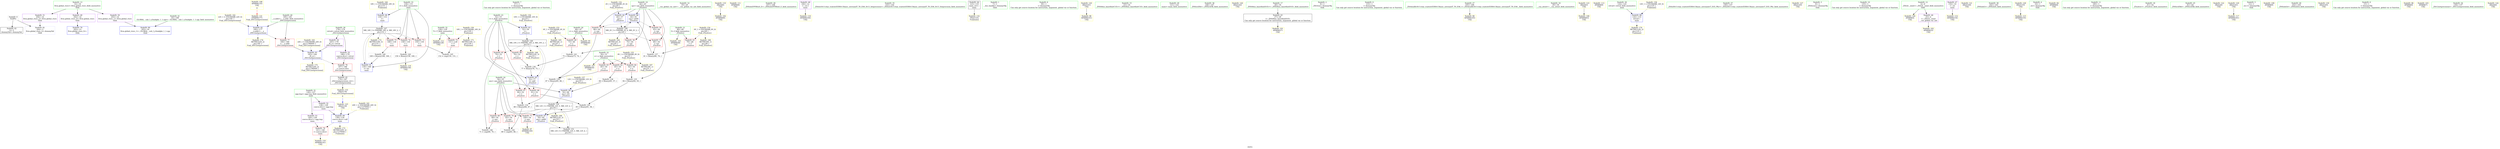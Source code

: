 digraph "SVFG" {
	label="SVFG";

	Node0x5637d9a44ce0 [shape=record,color=grey,label="{NodeID: 0\nNullPtr}"];
	Node0x5637d9a44ce0 -> Node0x5637d9a59310[style=solid];
	Node0x5637d9a44ce0 -> Node0x5637d9a5c430[style=solid];
	Node0x5637d9a69630 [shape=record,color=yellow,style=double,label="{NodeID: 173\nRETMU(20V_2)\npts\{1270000 \}\nFun[main]}"];
	Node0x5637d9a5cbb0 [shape=record,color=blue,label="{NodeID: 90\n130\<--133\ni\<--\nmain\n}"];
	Node0x5637d9a5cbb0 -> Node0x5637d9a655c0[style=dashed];
	Node0x5637d9a572c0 [shape=record,color=green,label="{NodeID: 7\n57\<--1\n\<--dummyObj\nCan only get source location for instruction, argument, global var or function.}"];
	Node0x5637d9a59960 [shape=record,color=yellow,style=double,label="{NodeID: 97\nAPARM(100)\nCS[]}"];
	Node0x5637d9a57950 [shape=record,color=green,label="{NodeID: 14\n19\<--20\n__cxx_global_var_init\<--__cxx_global_var_init_field_insensitive\n}"];
	Node0x5637d9a59f10 [shape=record,color=yellow,style=double,label="{NodeID: 104\nAPARM(60)\nCS[]}"];
	Node0x5637d9a57ff0 [shape=record,color=green,label="{NodeID: 21\n48\<--49\nf\<--f_field_insensitive\n_Z5solvev\n}"];
	Node0x5637d9a57ff0 -> Node0x5637d9a5b390[style=solid];
	Node0x5637d9a57ff0 -> Node0x5637d9a5e060[style=solid];
	Node0x5637d9a5e4c0 [shape=record,color=yellow,style=double,label="{NodeID: 111\nAPARM(8)\nCS[]}"];
	Node0x5637d9a58630 [shape=record,color=green,label="{NodeID: 28\n107\<--108\n_ZNSolsEPFRSoS_E\<--_ZNSolsEPFRSoS_E_field_insensitive\n}"];
	Node0x5637d9a5ea70 [shape=record,color=yellow,style=double,label="{NodeID: 118\nAPARM(164)\nCS[]}"];
	Node0x5637d9a58c70 [shape=record,color=green,label="{NodeID: 35\n143\<--144\n_ZStlsIcSt11char_traitsIcEERSt13basic_ostreamIT_T0_ES6_St13_Setprecision\<--_ZStlsIcSt11char_traitsIcEERSt13basic_ostreamIT_T0_ES6_St13_Setprecision_field_insensitive\n}"];
	Node0x5637d9a5eea0 [shape=record,color=yellow,style=double,label="{NodeID: 125\nARet(134)\nCS[]}"];
	Node0x5637d9a5eea0 -> Node0x5637d9a5cae0[style=solid];
	Node0x5637d9a59310 [shape=record,color=black,label="{NodeID: 42\n2\<--3\ndummyVal\<--dummyVal\n}"];
	Node0x5637d9a5f320 [shape=record,color=yellow,style=double,label="{NodeID: 132\nFRet(123)\nFun[main]}"];
	Node0x5637d9a5a940 [shape=record,color=purple,label="{NodeID: 49\n202\<--14\nllvm.global_ctors_0\<--llvm.global_ctors\nGlob }"];
	Node0x5637d9a5a940 -> Node0x5637d9a5c230[style=solid];
	Node0x5637d9a5a220 [shape=record,color=grey,label="{NodeID: 139\n87 = Binary(85, 86, )\n}"];
	Node0x5637d9a5a220 -> Node0x5637d9a5f8e0[style=solid];
	Node0x5637d9a5af80 [shape=record,color=red,label="{NodeID: 56\n74\<--44\n\<--cps\n_Z5solvev\n}"];
	Node0x5637d9a5af80 -> Node0x5637d9a5a520[style=solid];
	Node0x5637d9a612f0 [shape=record,color=grey,label="{NodeID: 146\n71 = cmp(69, 70, )\n}"];
	Node0x5637d9a5b530 [shape=record,color=red,label="{NodeID: 63\n85\<--50\n\<--x\n_Z5solvev\n}"];
	Node0x5637d9a5b530 -> Node0x5637d9a5a220[style=solid];
	Node0x5637d9a679e0 [shape=record,color=yellow,style=double,label="{NodeID: 153\n4V_1 = ENCHI(MR_4V_0)\npts\{47 \}\nFun[_Z5solvev]}"];
	Node0x5637d9a679e0 -> Node0x5637d9a5b2c0[style=dashed];
	Node0x5637d9a679e0 -> Node0x5637d9a68f00[style=dashed];
	Node0x5637d9a5bae0 [shape=record,color=red,label="{NodeID: 70\n83\<--54\n\<--ans\n_Z5solvev\n}"];
	Node0x5637d9a5bae0 -> Node0x5637d9a60ff0[style=solid];
	Node0x5637d9a68030 [shape=record,color=yellow,style=double,label="{NodeID: 160\n18V_1 = ENCHI(MR_18V_0)\npts\{131 \}\nFun[main]}"];
	Node0x5637d9a68030 -> Node0x5637d9a5cbb0[style=dashed];
	Node0x5637d9a5c090 [shape=record,color=red,label="{NodeID: 77\n184\<--180\n\<--__n.addr\n_ZSt12setprecisioni\n}"];
	Node0x5637d9a5c090 -> Node0x5637d9a5ce20[style=solid];
	Node0x5637d9a690c0 [shape=record,color=yellow,style=double,label="{NodeID: 167\nRETMU(8V_1)\npts\{51 \}\nFun[_Z5solvev]}"];
	Node0x5637d9a5c6d0 [shape=record,color=blue,label="{NodeID: 84\n54\<--66\nans\<--div\n_Z5solvev\n}"];
	Node0x5637d9a5c6d0 -> Node0x5637d9a664c0[style=dashed];
	Node0x5637d9a56540 [shape=record,color=green,label="{NodeID: 1\n7\<--1\n__dso_handle\<--dummyObj\nGlob }"];
	Node0x5637d9a69710 [shape=record,color=yellow,style=double,label="{NodeID: 174\nRETMU(22V_2)\npts\{181 \}\nFun[_ZSt12setprecisioni]}"];
	Node0x5637d9a5cc80 [shape=record,color=blue,label="{NodeID: 91\n130\<--169\ni\<--inc\nmain\n}"];
	Node0x5637d9a5cc80 -> Node0x5637d9a655c0[style=dashed];
	Node0x5637d9a57350 [shape=record,color=green,label="{NodeID: 8\n59\<--1\n\<--dummyObj\nCan only get source location for instruction, argument, global var or function.}"];
	Node0x5637d9a59a30 [shape=record,color=yellow,style=double,label="{NodeID: 98\nAPARM(101)\nCS[]}"];
	Node0x5637d9a57a50 [shape=record,color=green,label="{NodeID: 15\n23\<--24\n_ZNSt8ios_base4InitC1Ev\<--_ZNSt8ios_base4InitC1Ev_field_insensitive\n}"];
	Node0x5637d9a5e060 [shape=record,color=yellow,style=double,label="{NodeID: 105\nAPARM(48)\nCS[]}"];
	Node0x5637d9a580c0 [shape=record,color=green,label="{NodeID: 22\n50\<--51\nx\<--x_field_insensitive\n_Z5solvev\n}"];
	Node0x5637d9a580c0 -> Node0x5637d9a5b460[style=solid];
	Node0x5637d9a580c0 -> Node0x5637d9a5b530[style=solid];
	Node0x5637d9a580c0 -> Node0x5637d9a5b600[style=solid];
	Node0x5637d9a580c0 -> Node0x5637d9a5e180[style=solid];
	Node0x5637d9a5e590 [shape=record,color=yellow,style=double,label="{NodeID: 112\nAPARM(128)\nCS[]}"];
	Node0x5637d9a58730 [shape=record,color=green,label="{NodeID: 29\n121\<--122\nmain\<--main_field_insensitive\n}"];
	Node0x5637d9a5eb40 [shape=record,color=yellow,style=double,label="{NodeID: 119\nARet(60)\nCS[]}"];
	Node0x5637d9a5eb40 -> Node0x5637d9a59f10[style=solid];
	Node0x5637d9a58d70 [shape=record,color=green,label="{NodeID: 36\n146\<--147\n_ZNSirsERi\<--_ZNSirsERi_field_insensitive\n}"];
	Node0x5637d9a5ef30 [shape=record,color=yellow,style=double,label="{NodeID: 126\nARet(142)\nCS[]}"];
	Node0x5637d9a59410 [shape=record,color=black,label="{NodeID: 43\n27\<--28\n\<--_ZNSt8ios_base4InitD1Ev\nCan only get source location for instruction, argument, global var or function.}"];
	Node0x5637d9a59410 -> Node0x5637d9a59ca0[style=solid];
	Node0x5637d9a5f7f0 [shape=record,color=yellow,style=double,label="{NodeID: 133\nFRet(176)\nFun[_ZSt12setprecisioni]|{<s0>8}}"];
	Node0x5637d9a5f7f0:s0 -> Node0x5637d9a5eea0[style=solid,color=blue];
	Node0x5637d9a5aa40 [shape=record,color=purple,label="{NodeID: 50\n203\<--14\nllvm.global_ctors_1\<--llvm.global_ctors\nGlob }"];
	Node0x5637d9a5aa40 -> Node0x5637d9a5c330[style=solid];
	Node0x5637d9a5a3a0 [shape=record,color=grey,label="{NodeID: 140\n169 = Binary(168, 160, )\n}"];
	Node0x5637d9a5a3a0 -> Node0x5637d9a5cc80[style=solid];
	Node0x5637d9a5b050 [shape=record,color=red,label="{NodeID: 57\n80\<--44\n\<--cps\n_Z5solvev\n}"];
	Node0x5637d9a5b050 -> Node0x5637d9a5fd60[style=solid];
	Node0x5637d9a655c0 [shape=record,color=black,label="{NodeID: 147\nMR_18V_3 = PHI(MR_18V_4, MR_18V_2, )\npts\{131 \}\n}"];
	Node0x5637d9a655c0 -> Node0x5637d9a5bd50[style=dashed];
	Node0x5637d9a655c0 -> Node0x5637d9a5be20[style=dashed];
	Node0x5637d9a655c0 -> Node0x5637d9a5bef0[style=dashed];
	Node0x5637d9a655c0 -> Node0x5637d9a5cc80[style=dashed];
	Node0x5637d9a655c0 -> Node0x5637d9a69550[style=dashed];
	Node0x5637d9a5b600 [shape=record,color=red,label="{NodeID: 64\n92\<--50\n\<--x\n_Z5solvev\n}"];
	Node0x5637d9a5b600 -> Node0x5637d9a5fa60[style=solid];
	Node0x5637d9a67ac0 [shape=record,color=yellow,style=double,label="{NodeID: 154\n6V_1 = ENCHI(MR_6V_0)\npts\{49 \}\nFun[_Z5solvev]}"];
	Node0x5637d9a67ac0 -> Node0x5637d9a5b390[style=dashed];
	Node0x5637d9a67ac0 -> Node0x5637d9a68fe0[style=dashed];
	Node0x5637d9a5bbb0 [shape=record,color=red,label="{NodeID: 71\n100\<--54\n\<--ans\n_Z5solvev\n}"];
	Node0x5637d9a5bbb0 -> Node0x5637d9a59960[style=solid];
	Node0x5637d9a68110 [shape=record,color=yellow,style=double,label="{NodeID: 161\n20V_1 = ENCHI(MR_20V_0)\npts\{1270000 \}\nFun[main]}"];
	Node0x5637d9a68110 -> Node0x5637d9a5cae0[style=dashed];
	Node0x5637d9a5c160 [shape=record,color=red,label="{NodeID: 78\n187\<--186\n\<--coerce.dive\n_ZSt12setprecisioni\n}"];
	Node0x5637d9a5c160 -> Node0x5637d9a595e0[style=solid];
	Node0x5637d9a691a0 [shape=record,color=yellow,style=double,label="{NodeID: 168\nRETMU(10V_3)\npts\{53 \}\nFun[_Z5solvev]}"];
	Node0x5637d9a5c7a0 [shape=record,color=blue,label="{NodeID: 85\n52\<--77\nt\<--add\n_Z5solvev\n}"];
	Node0x5637d9a5c7a0 -> Node0x5637d9a5b870[style=dashed];
	Node0x5637d9a5c7a0 -> Node0x5637d9a5b940[style=dashed];
	Node0x5637d9a5c7a0 -> Node0x5637d9a65fc0[style=dashed];
	Node0x5637d9a565d0 [shape=record,color=green,label="{NodeID: 2\n8\<--1\n_ZSt3cin\<--dummyObj\nGlob }"];
	Node0x5637d9a69820 [shape=record,color=yellow,style=double,label="{NodeID: 175\nRETMU(24V_2)\npts\{1790000 \}\nFun[_ZSt12setprecisioni]}"];
	Node0x5637d9a5cd50 [shape=record,color=blue,label="{NodeID: 92\n180\<--177\n__n.addr\<--__n\n_ZSt12setprecisioni\n}"];
	Node0x5637d9a5cd50 -> Node0x5637d9a5c090[style=dashed];
	Node0x5637d9a5cd50 -> Node0x5637d9a69710[style=dashed];
	Node0x5637d9a57450 [shape=record,color=green,label="{NodeID: 9\n133\<--1\n\<--dummyObj\nCan only get source location for instruction, argument, global var or function.}"];
	Node0x5637d9a59b00 [shape=record,color=yellow,style=double,label="{NodeID: 99\nAPARM(105)\nCS[]}"];
	Node0x5637d9a57b50 [shape=record,color=green,label="{NodeID: 16\n29\<--30\n__cxa_atexit\<--__cxa_atexit_field_insensitive\n}"];
	Node0x5637d9a5e0f0 [shape=record,color=yellow,style=double,label="{NodeID: 106\nAPARM(63)\nCS[]}"];
	Node0x5637d9a58190 [shape=record,color=green,label="{NodeID: 23\n52\<--53\nt\<--t_field_insensitive\n_Z5solvev\n}"];
	Node0x5637d9a58190 -> Node0x5637d9a5b6d0[style=solid];
	Node0x5637d9a58190 -> Node0x5637d9a5b7a0[style=solid];
	Node0x5637d9a58190 -> Node0x5637d9a5b870[style=solid];
	Node0x5637d9a58190 -> Node0x5637d9a5b940[style=solid];
	Node0x5637d9a58190 -> Node0x5637d9a5c600[style=solid];
	Node0x5637d9a58190 -> Node0x5637d9a5c7a0[style=solid];
	Node0x5637d9a5e660 [shape=record,color=yellow,style=double,label="{NodeID: 113\nAPARM(9)\nCS[]}"];
	Node0x5637d9a58830 [shape=record,color=green,label="{NodeID: 30\n124\<--125\nretval\<--retval_field_insensitive\nmain\n}"];
	Node0x5637d9a58830 -> Node0x5637d9a5ca10[style=solid];
	Node0x5637d9a5ebd0 [shape=record,color=yellow,style=double,label="{NodeID: 120\nARet(101)\nCS[]}"];
	Node0x5637d9a5ebd0 -> Node0x5637d9a59a30[style=solid];
	Node0x5637d9a58e70 [shape=record,color=green,label="{NodeID: 37\n156\<--157\n_ZStlsISt11char_traitsIcEERSt13basic_ostreamIcT_ES5_PKc\<--_ZStlsISt11char_traitsIcEERSt13basic_ostreamIcT_ES5_PKc_field_insensitive\n}"];
	Node0x5637d9a5efc0 [shape=record,color=yellow,style=double,label="{NodeID: 127\nARet(145)\nCS[]}"];
	Node0x5637d9a59510 [shape=record,color=black,label="{NodeID: 44\n123\<--133\nmain_ret\<--\nmain\n}"];
	Node0x5637d9a59510 -> Node0x5637d9a5f320[style=solid];
	Node0x5637d9a5f8e0 [shape=record,color=grey,label="{NodeID: 134\n88 = Binary(84, 87, )\n}"];
	Node0x5637d9a5f8e0 -> Node0x5637d9a60ff0[style=solid];
	Node0x5637d9a5ab40 [shape=record,color=purple,label="{NodeID: 51\n204\<--14\nllvm.global_ctors_2\<--llvm.global_ctors\nGlob }"];
	Node0x5637d9a5ab40 -> Node0x5637d9a5c430[style=solid];
	Node0x5637d9a5a520 [shape=record,color=grey,label="{NodeID: 141\n75 = Binary(73, 74, )\n}"];
	Node0x5637d9a5a520 -> Node0x5637d9a5fbe0[style=solid];
	Node0x5637d9a5b120 [shape=record,color=red,label="{NodeID: 58\n86\<--44\n\<--cps\n_Z5solvev\n}"];
	Node0x5637d9a5b120 -> Node0x5637d9a5a220[style=solid];
	Node0x5637d9a65ac0 [shape=record,color=black,label="{NodeID: 148\nMR_2V_3 = PHI(MR_2V_4, MR_2V_2, )\npts\{45 \}\n}"];
	Node0x5637d9a65ac0 -> Node0x5637d9a5af80[style=dashed];
	Node0x5637d9a65ac0 -> Node0x5637d9a5b050[style=dashed];
	Node0x5637d9a65ac0 -> Node0x5637d9a5c870[style=dashed];
	Node0x5637d9a65ac0 -> Node0x5637d9a683e0[style=dashed];
	Node0x5637d9a5b6d0 [shape=record,color=red,label="{NodeID: 65\n70\<--52\n\<--t\n_Z5solvev\n}"];
	Node0x5637d9a5b6d0 -> Node0x5637d9a612f0[style=solid];
	Node0x5637d9a67ba0 [shape=record,color=yellow,style=double,label="{NodeID: 155\n8V_1 = ENCHI(MR_8V_0)\npts\{51 \}\nFun[_Z5solvev]}"];
	Node0x5637d9a67ba0 -> Node0x5637d9a5b460[style=dashed];
	Node0x5637d9a67ba0 -> Node0x5637d9a5b530[style=dashed];
	Node0x5637d9a67ba0 -> Node0x5637d9a5b600[style=dashed];
	Node0x5637d9a67ba0 -> Node0x5637d9a690c0[style=dashed];
	Node0x5637d9a5bc80 [shape=record,color=red,label="{NodeID: 72\n151\<--128\n\<--T\nmain\n}"];
	Node0x5637d9a5bc80 -> Node0x5637d9a61170[style=solid];
	Node0x5637d9a681f0 [shape=record,color=yellow,style=double,label="{NodeID: 162\n22V_1 = ENCHI(MR_22V_0)\npts\{181 \}\nFun[_ZSt12setprecisioni]}"];
	Node0x5637d9a681f0 -> Node0x5637d9a5cd50[style=dashed];
	Node0x5637d9a5c230 [shape=record,color=blue,label="{NodeID: 79\n202\<--15\nllvm.global_ctors_0\<--\nGlob }"];
	Node0x5637d9a69280 [shape=record,color=yellow,style=double,label="{NodeID: 169\nRETMU(12V_3)\npts\{55 \}\nFun[_Z5solvev]}"];
	Node0x5637d9a5c870 [shape=record,color=blue,label="{NodeID: 86\n44\<--81\ncps\<--add4\n_Z5solvev\n}"];
	Node0x5637d9a5c870 -> Node0x5637d9a5b120[style=dashed];
	Node0x5637d9a5c870 -> Node0x5637d9a5b1f0[style=dashed];
	Node0x5637d9a5c870 -> Node0x5637d9a65ac0[style=dashed];
	Node0x5637d9a568d0 [shape=record,color=green,label="{NodeID: 3\n9\<--1\n_ZSt4cout\<--dummyObj\nGlob }"];
	Node0x5637d9a5ce20 [shape=record,color=blue,label="{NodeID: 93\n183\<--184\n_M_n\<--\n_ZSt12setprecisioni\n}"];
	Node0x5637d9a5ce20 -> Node0x5637d9a5c160[style=dashed];
	Node0x5637d9a5ce20 -> Node0x5637d9a69820[style=dashed];
	Node0x5637d9a57550 [shape=record,color=green,label="{NodeID: 10\n135\<--1\n\<--dummyObj\nCan only get source location for instruction, argument, global var or function.}"];
	Node0x5637d9a59bd0 [shape=record,color=yellow,style=double,label="{NodeID: 100\nAPARM(4)\nCS[]}"];
	Node0x5637d9a57c50 [shape=record,color=green,label="{NodeID: 17\n28\<--34\n_ZNSt8ios_base4InitD1Ev\<--_ZNSt8ios_base4InitD1Ev_field_insensitive\n}"];
	Node0x5637d9a57c50 -> Node0x5637d9a59410[style=solid];
	Node0x5637d9a5e180 [shape=record,color=yellow,style=double,label="{NodeID: 107\nAPARM(50)\nCS[]}"];
	Node0x5637d9a58260 [shape=record,color=green,label="{NodeID: 24\n54\<--55\nans\<--ans_field_insensitive\n_Z5solvev\n}"];
	Node0x5637d9a58260 -> Node0x5637d9a5ba10[style=solid];
	Node0x5637d9a58260 -> Node0x5637d9a5bae0[style=solid];
	Node0x5637d9a58260 -> Node0x5637d9a5bbb0[style=solid];
	Node0x5637d9a58260 -> Node0x5637d9a5c6d0[style=solid];
	Node0x5637d9a58260 -> Node0x5637d9a5c940[style=solid];
	Node0x5637d9a5e730 [shape=record,color=yellow,style=double,label="{NodeID: 114\nAPARM(154)\nCS[]}"];
	Node0x5637d9a58900 [shape=record,color=green,label="{NodeID: 31\n126\<--127\nagg.tmp\<--agg.tmp_field_insensitive\nmain\n}"];
	Node0x5637d9a58900 -> Node0x5637d9a5ac40[style=solid];
	Node0x5637d9a58900 -> Node0x5637d9a5ad10[style=solid];
	Node0x5637d9a5ec60 [shape=record,color=yellow,style=double,label="{NodeID: 121\nARet(104)\nCS[]}"];
	Node0x5637d9a58f70 [shape=record,color=green,label="{NodeID: 38\n162\<--163\n_ZNSolsEi\<--_ZNSolsEi_field_insensitive\n}"];
	Node0x5637d9a5f050 [shape=record,color=yellow,style=double,label="{NodeID: 128\nARet(155)\nCS[]}"];
	Node0x5637d9a5f050 -> Node0x5637d9a5e800[style=solid];
	Node0x5637d9a595e0 [shape=record,color=black,label="{NodeID: 45\n176\<--187\n_ZSt12setprecisioni_ret\<--\n_ZSt12setprecisioni\n}"];
	Node0x5637d9a595e0 -> Node0x5637d9a5f7f0[style=solid];
	Node0x5637d9a5fa60 [shape=record,color=grey,label="{NodeID: 135\n94 = Binary(92, 93, )\n}"];
	Node0x5637d9a5fa60 -> Node0x5637d9a60eb0[style=solid];
	Node0x5637d9a5ac40 [shape=record,color=purple,label="{NodeID: 52\n138\<--126\ncoerce.dive\<--agg.tmp\nmain\n}"];
	Node0x5637d9a5ac40 -> Node0x5637d9a5cae0[style=solid];
	Node0x5637d9a5a6a0 [shape=record,color=grey,label="{NodeID: 142\n159 = Binary(158, 160, )\n}"];
	Node0x5637d9a5a6a0 -> Node0x5637d9a5e8d0[style=solid];
	Node0x5637d9a5b1f0 [shape=record,color=red,label="{NodeID: 59\n93\<--44\n\<--cps\n_Z5solvev\n}"];
	Node0x5637d9a5b1f0 -> Node0x5637d9a5fa60[style=solid];
	Node0x5637d9a65fc0 [shape=record,color=black,label="{NodeID: 149\nMR_10V_3 = PHI(MR_10V_4, MR_10V_2, )\npts\{53 \}\n}"];
	Node0x5637d9a65fc0 -> Node0x5637d9a5b6d0[style=dashed];
	Node0x5637d9a65fc0 -> Node0x5637d9a5b7a0[style=dashed];
	Node0x5637d9a65fc0 -> Node0x5637d9a5c7a0[style=dashed];
	Node0x5637d9a65fc0 -> Node0x5637d9a691a0[style=dashed];
	Node0x5637d9a5b7a0 [shape=record,color=red,label="{NodeID: 66\n76\<--52\n\<--t\n_Z5solvev\n}"];
	Node0x5637d9a5b7a0 -> Node0x5637d9a5fbe0[style=solid];
	Node0x5637d9a67c80 [shape=record,color=yellow,style=double,label="{NodeID: 156\n10V_1 = ENCHI(MR_10V_0)\npts\{53 \}\nFun[_Z5solvev]}"];
	Node0x5637d9a67c80 -> Node0x5637d9a5c600[style=dashed];
	Node0x5637d9a5bd50 [shape=record,color=red,label="{NodeID: 73\n150\<--130\n\<--i\nmain\n}"];
	Node0x5637d9a5bd50 -> Node0x5637d9a61170[style=solid];
	Node0x5637d9a68300 [shape=record,color=yellow,style=double,label="{NodeID: 163\n24V_1 = ENCHI(MR_24V_0)\npts\{1790000 \}\nFun[_ZSt12setprecisioni]}"];
	Node0x5637d9a68300 -> Node0x5637d9a5ce20[style=dashed];
	Node0x5637d9a5c330 [shape=record,color=blue,label="{NodeID: 80\n203\<--16\nllvm.global_ctors_1\<--_GLOBAL__sub_I_y3eadgbe_1_1.cpp\nGlob }"];
	Node0x5637d9a69360 [shape=record,color=yellow,style=double,label="{NodeID: 170\nRETMU(14V_2)\npts\{125 \}\nFun[main]}"];
	Node0x5637d9a5c940 [shape=record,color=blue,label="{NodeID: 87\n54\<--95\nans\<--add9\n_Z5solvev\n}"];
	Node0x5637d9a5c940 -> Node0x5637d9a669c0[style=dashed];
	Node0x5637d9a56960 [shape=record,color=green,label="{NodeID: 4\n10\<--1\n.str\<--dummyObj\nGlob }"];
	Node0x5637d9a5cef0 [shape=record,color=yellow,style=double,label="{NodeID: 94\nAPARM(8)\nCS[]}"];
	Node0x5637d9a57650 [shape=record,color=green,label="{NodeID: 11\n160\<--1\n\<--dummyObj\nCan only get source location for instruction, argument, global var or function.}"];
	Node0x5637d9a59ca0 [shape=record,color=yellow,style=double,label="{NodeID: 101\nAPARM(27)\nCS[]}"];
	Node0x5637d9a57d50 [shape=record,color=green,label="{NodeID: 18\n41\<--42\n_Z5solvev\<--_Z5solvev_field_insensitive\n}"];
	Node0x5637d9a5e250 [shape=record,color=yellow,style=double,label="{NodeID: 108\nAPARM(135)\nCS[]|{<s0>8}}"];
	Node0x5637d9a5e250:s0 -> Node0x5637d9a5f230[style=solid,color=red];
	Node0x5637d9a58330 [shape=record,color=green,label="{NodeID: 25\n61\<--62\n_ZNSirsERd\<--_ZNSirsERd_field_insensitive\n}"];
	Node0x5637d9a5e800 [shape=record,color=yellow,style=double,label="{NodeID: 115\nAPARM(155)\nCS[]}"];
	Node0x5637d9a589d0 [shape=record,color=green,label="{NodeID: 32\n128\<--129\nT\<--T_field_insensitive\nmain\n}"];
	Node0x5637d9a589d0 -> Node0x5637d9a5bc80[style=solid];
	Node0x5637d9a589d0 -> Node0x5637d9a5e590[style=solid];
	Node0x5637d9a5ecf0 [shape=record,color=yellow,style=double,label="{NodeID: 122\nARet(26)\nCS[]}"];
	Node0x5637d9a59070 [shape=record,color=green,label="{NodeID: 39\n178\<--179\nretval\<--retval_field_insensitive\n_ZSt12setprecisioni\n}"];
	Node0x5637d9a59070 -> Node0x5637d9a5ade0[style=solid];
	Node0x5637d9a59070 -> Node0x5637d9a5aeb0[style=solid];
	Node0x5637d9a5f0e0 [shape=record,color=yellow,style=double,label="{NodeID: 129\nARet(161)\nCS[]}"];
	Node0x5637d9a5f0e0 -> Node0x5637d9a5e9a0[style=solid];
	Node0x5637d9a596b0 [shape=record,color=purple,label="{NodeID: 46\n25\<--4\n\<--_ZStL8__ioinit\n__cxx_global_var_init\n}"];
	Node0x5637d9a596b0 -> Node0x5637d9a59d70[style=solid];
	Node0x5637d9a5fbe0 [shape=record,color=grey,label="{NodeID: 136\n77 = Binary(76, 75, )\n}"];
	Node0x5637d9a5fbe0 -> Node0x5637d9a5c7a0[style=solid];
	Node0x5637d9a5ad10 [shape=record,color=purple,label="{NodeID: 53\n140\<--126\ncoerce.dive1\<--agg.tmp\nmain\n}"];
	Node0x5637d9a5ad10 -> Node0x5637d9a5bfc0[style=solid];
	Node0x5637d9a60eb0 [shape=record,color=grey,label="{NodeID: 143\n95 = Binary(91, 94, )\n}"];
	Node0x5637d9a60eb0 -> Node0x5637d9a5c940[style=solid];
	Node0x5637d9a5b2c0 [shape=record,color=red,label="{NodeID: 60\n73\<--46\n\<--c\n_Z5solvev\n}"];
	Node0x5637d9a5b2c0 -> Node0x5637d9a5a520[style=solid];
	Node0x5637d9a664c0 [shape=record,color=black,label="{NodeID: 150\nMR_12V_3 = PHI(MR_12V_5, MR_12V_2, )\npts\{55 \}\n}"];
	Node0x5637d9a664c0 -> Node0x5637d9a5ba10[style=dashed];
	Node0x5637d9a664c0 -> Node0x5637d9a5bae0[style=dashed];
	Node0x5637d9a664c0 -> Node0x5637d9a5bbb0[style=dashed];
	Node0x5637d9a664c0 -> Node0x5637d9a5c940[style=dashed];
	Node0x5637d9a664c0 -> Node0x5637d9a669c0[style=dashed];
	Node0x5637d9a664c0 -> Node0x5637d9a69280[style=dashed];
	Node0x5637d9a5b870 [shape=record,color=red,label="{NodeID: 67\n84\<--52\n\<--t\n_Z5solvev\n}"];
	Node0x5637d9a5b870 -> Node0x5637d9a5f8e0[style=solid];
	Node0x5637d9a67d60 [shape=record,color=yellow,style=double,label="{NodeID: 157\n12V_1 = ENCHI(MR_12V_0)\npts\{55 \}\nFun[_Z5solvev]}"];
	Node0x5637d9a67d60 -> Node0x5637d9a5c6d0[style=dashed];
	Node0x5637d9a5be20 [shape=record,color=red,label="{NodeID: 74\n158\<--130\n\<--i\nmain\n}"];
	Node0x5637d9a5be20 -> Node0x5637d9a5a6a0[style=solid];
	Node0x5637d9a683e0 [shape=record,color=yellow,style=double,label="{NodeID: 164\nRETMU(2V_3)\npts\{45 \}\nFun[_Z5solvev]}"];
	Node0x5637d9a5c430 [shape=record,color=blue, style = dotted,label="{NodeID: 81\n204\<--3\nllvm.global_ctors_2\<--dummyVal\nGlob }"];
	Node0x5637d9a69470 [shape=record,color=yellow,style=double,label="{NodeID: 171\nRETMU(16V_1)\npts\{129 \}\nFun[main]}"];
	Node0x5637d9a5ca10 [shape=record,color=blue,label="{NodeID: 88\n124\<--133\nretval\<--\nmain\n}"];
	Node0x5637d9a5ca10 -> Node0x5637d9a69360[style=dashed];
	Node0x5637d9a569f0 [shape=record,color=green,label="{NodeID: 5\n12\<--1\n.str.1\<--dummyObj\nGlob }"];
	Node0x5637d9a5cfc0 [shape=record,color=yellow,style=double,label="{NodeID: 95\nAPARM(46)\nCS[]}"];
	Node0x5637d9a57750 [shape=record,color=green,label="{NodeID: 12\n4\<--6\n_ZStL8__ioinit\<--_ZStL8__ioinit_field_insensitive\nGlob }"];
	Node0x5637d9a57750 -> Node0x5637d9a596b0[style=solid];
	Node0x5637d9a57750 -> Node0x5637d9a59bd0[style=solid];
	Node0x5637d9a59d70 [shape=record,color=yellow,style=double,label="{NodeID: 102\nAPARM(25)\nCS[]}"];
	Node0x5637d9a57e50 [shape=record,color=green,label="{NodeID: 19\n44\<--45\ncps\<--cps_field_insensitive\n_Z5solvev\n}"];
	Node0x5637d9a57e50 -> Node0x5637d9a5af80[style=solid];
	Node0x5637d9a57e50 -> Node0x5637d9a5b050[style=solid];
	Node0x5637d9a57e50 -> Node0x5637d9a5b120[style=solid];
	Node0x5637d9a57e50 -> Node0x5637d9a5b1f0[style=solid];
	Node0x5637d9a57e50 -> Node0x5637d9a5c530[style=solid];
	Node0x5637d9a57e50 -> Node0x5637d9a5c870[style=solid];
	Node0x5637d9a5e320 [shape=record,color=yellow,style=double,label="{NodeID: 109\nAPARM(9)\nCS[]}"];
	Node0x5637d9a58430 [shape=record,color=green,label="{NodeID: 26\n102\<--103\n_ZNSolsEd\<--_ZNSolsEd_field_insensitive\n}"];
	Node0x5637d9a5e8d0 [shape=record,color=yellow,style=double,label="{NodeID: 116\nAPARM(159)\nCS[]}"];
	Node0x5637d9a58aa0 [shape=record,color=green,label="{NodeID: 33\n130\<--131\ni\<--i_field_insensitive\nmain\n}"];
	Node0x5637d9a58aa0 -> Node0x5637d9a5bd50[style=solid];
	Node0x5637d9a58aa0 -> Node0x5637d9a5be20[style=solid];
	Node0x5637d9a58aa0 -> Node0x5637d9a5bef0[style=solid];
	Node0x5637d9a58aa0 -> Node0x5637d9a5cbb0[style=solid];
	Node0x5637d9a58aa0 -> Node0x5637d9a5cc80[style=solid];
	Node0x5637d9a5ed80 [shape=record,color=yellow,style=double,label="{NodeID: 123\nARet(63)\nCS[]}"];
	Node0x5637d9a5ed80 -> Node0x5637d9a5e0f0[style=solid];
	Node0x5637d9a59140 [shape=record,color=green,label="{NodeID: 40\n180\<--181\n__n.addr\<--__n.addr_field_insensitive\n_ZSt12setprecisioni\n}"];
	Node0x5637d9a59140 -> Node0x5637d9a5c090[style=solid];
	Node0x5637d9a59140 -> Node0x5637d9a5cd50[style=solid];
	Node0x5637d9a5f170 [shape=record,color=yellow,style=double,label="{NodeID: 130\nARet(165)\nCS[]}"];
	Node0x5637d9a59780 [shape=record,color=purple,label="{NodeID: 47\n154\<--10\n\<--.str\nmain\n}"];
	Node0x5637d9a59780 -> Node0x5637d9a5e730[style=solid];
	Node0x5637d9a5fd60 [shape=record,color=grey,label="{NodeID: 137\n81 = Binary(80, 79, )\n}"];
	Node0x5637d9a5fd60 -> Node0x5637d9a5c870[style=solid];
	Node0x5637d9a5ade0 [shape=record,color=purple,label="{NodeID: 54\n183\<--178\n_M_n\<--retval\n_ZSt12setprecisioni\n}"];
	Node0x5637d9a5ade0 -> Node0x5637d9a5ce20[style=solid];
	Node0x5637d9a60ff0 [shape=record,color=grey,label="{NodeID: 144\n89 = cmp(83, 88, )\n}"];
	Node0x5637d9a5b390 [shape=record,color=red,label="{NodeID: 61\n79\<--48\n\<--f\n_Z5solvev\n}"];
	Node0x5637d9a5b390 -> Node0x5637d9a5fd60[style=solid];
	Node0x5637d9a669c0 [shape=record,color=black,label="{NodeID: 151\nMR_12V_5 = PHI(MR_12V_3, MR_12V_4, )\npts\{55 \}\n}"];
	Node0x5637d9a669c0 -> Node0x5637d9a664c0[style=dashed];
	Node0x5637d9a5b940 [shape=record,color=red,label="{NodeID: 68\n91\<--52\n\<--t\n_Z5solvev\n}"];
	Node0x5637d9a5b940 -> Node0x5637d9a60eb0[style=solid];
	Node0x5637d9a67e40 [shape=record,color=yellow,style=double,label="{NodeID: 158\n14V_1 = ENCHI(MR_14V_0)\npts\{125 \}\nFun[main]}"];
	Node0x5637d9a67e40 -> Node0x5637d9a5ca10[style=dashed];
	Node0x5637d9a5bef0 [shape=record,color=red,label="{NodeID: 75\n168\<--130\n\<--i\nmain\n}"];
	Node0x5637d9a5bef0 -> Node0x5637d9a5a3a0[style=solid];
	Node0x5637d9a68f00 [shape=record,color=yellow,style=double,label="{NodeID: 165\nRETMU(4V_1)\npts\{47 \}\nFun[_Z5solvev]}"];
	Node0x5637d9a5c530 [shape=record,color=blue,label="{NodeID: 82\n44\<--57\ncps\<--\n_Z5solvev\n}"];
	Node0x5637d9a5c530 -> Node0x5637d9a65ac0[style=dashed];
	Node0x5637d9a69550 [shape=record,color=yellow,style=double,label="{NodeID: 172\nRETMU(18V_3)\npts\{131 \}\nFun[main]}"];
	Node0x5637d9a5cae0 [shape=record,color=blue,label="{NodeID: 89\n138\<--134\ncoerce.dive\<--call\nmain\n}"];
	Node0x5637d9a5cae0 -> Node0x5637d9a5bfc0[style=dashed];
	Node0x5637d9a5cae0 -> Node0x5637d9a69630[style=dashed];
	Node0x5637d9a56a80 [shape=record,color=green,label="{NodeID: 6\n15\<--1\n\<--dummyObj\nCan only get source location for instruction, argument, global var or function.}"];
	Node0x5637d9a59890 [shape=record,color=yellow,style=double,label="{NodeID: 96\nAPARM(9)\nCS[]}"];
	Node0x5637d9a57850 [shape=record,color=green,label="{NodeID: 13\n14\<--18\nllvm.global_ctors\<--llvm.global_ctors_field_insensitive\nGlob }"];
	Node0x5637d9a57850 -> Node0x5637d9a5a940[style=solid];
	Node0x5637d9a57850 -> Node0x5637d9a5aa40[style=solid];
	Node0x5637d9a57850 -> Node0x5637d9a5ab40[style=solid];
	Node0x5637d9a59e40 [shape=record,color=yellow,style=double,label="{NodeID: 103\nAPARM(7)\nCS[]}"];
	Node0x5637d9a57f20 [shape=record,color=green,label="{NodeID: 20\n46\<--47\nc\<--c_field_insensitive\n_Z5solvev\n}"];
	Node0x5637d9a57f20 -> Node0x5637d9a5b2c0[style=solid];
	Node0x5637d9a57f20 -> Node0x5637d9a5cfc0[style=solid];
	Node0x5637d9a5e3f0 [shape=record,color=yellow,style=double,label="{NodeID: 110\nAPARM(141)\nCS[]}"];
	Node0x5637d9a58530 [shape=record,color=green,label="{NodeID: 27\n105\<--106\n_ZSt4endlIcSt11char_traitsIcEERSt13basic_ostreamIT_T0_ES6_\<--_ZSt4endlIcSt11char_traitsIcEERSt13basic_ostreamIT_T0_ES6__field_insensitive\n}"];
	Node0x5637d9a58530 -> Node0x5637d9a59b00[style=solid];
	Node0x5637d9a5e9a0 [shape=record,color=yellow,style=double,label="{NodeID: 117\nAPARM(161)\nCS[]}"];
	Node0x5637d9a58b70 [shape=record,color=green,label="{NodeID: 34\n136\<--137\n_ZSt12setprecisioni\<--_ZSt12setprecisioni_field_insensitive\n}"];
	Node0x5637d9a5ee10 [shape=record,color=yellow,style=double,label="{NodeID: 124\nARet(64)\nCS[]}"];
	Node0x5637d9a59210 [shape=record,color=green,label="{NodeID: 41\n16\<--198\n_GLOBAL__sub_I_y3eadgbe_1_1.cpp\<--_GLOBAL__sub_I_y3eadgbe_1_1.cpp_field_insensitive\n}"];
	Node0x5637d9a59210 -> Node0x5637d9a5c330[style=solid];
	Node0x5637d9a5f230 [shape=record,color=yellow,style=double,label="{NodeID: 131\nFPARM(177)\nFun[_ZSt12setprecisioni]}"];
	Node0x5637d9a5f230 -> Node0x5637d9a5cd50[style=solid];
	Node0x5637d9a5a870 [shape=record,color=purple,label="{NodeID: 48\n164\<--12\n\<--.str.1\nmain\n}"];
	Node0x5637d9a5a870 -> Node0x5637d9a5ea70[style=solid];
	Node0x5637d9a5a0a0 [shape=record,color=grey,label="{NodeID: 138\n66 = Binary(65, 57, )\n}"];
	Node0x5637d9a5a0a0 -> Node0x5637d9a5c6d0[style=solid];
	Node0x5637d9a5aeb0 [shape=record,color=purple,label="{NodeID: 55\n186\<--178\ncoerce.dive\<--retval\n_ZSt12setprecisioni\n}"];
	Node0x5637d9a5aeb0 -> Node0x5637d9a5c160[style=solid];
	Node0x5637d9a61170 [shape=record,color=grey,label="{NodeID: 145\n152 = cmp(150, 151, )\n}"];
	Node0x5637d9a5b460 [shape=record,color=red,label="{NodeID: 62\n65\<--50\n\<--x\n_Z5solvev\n}"];
	Node0x5637d9a5b460 -> Node0x5637d9a5a0a0[style=solid];
	Node0x5637d9a66ec0 [shape=record,color=yellow,style=double,label="{NodeID: 152\n2V_1 = ENCHI(MR_2V_0)\npts\{45 \}\nFun[_Z5solvev]}"];
	Node0x5637d9a66ec0 -> Node0x5637d9a5c530[style=dashed];
	Node0x5637d9a5ba10 [shape=record,color=red,label="{NodeID: 69\n69\<--54\n\<--ans\n_Z5solvev\n}"];
	Node0x5637d9a5ba10 -> Node0x5637d9a612f0[style=solid];
	Node0x5637d9a67f50 [shape=record,color=yellow,style=double,label="{NodeID: 159\n16V_1 = ENCHI(MR_16V_0)\npts\{129 \}\nFun[main]}"];
	Node0x5637d9a67f50 -> Node0x5637d9a5bc80[style=dashed];
	Node0x5637d9a67f50 -> Node0x5637d9a69470[style=dashed];
	Node0x5637d9a5bfc0 [shape=record,color=red,label="{NodeID: 76\n141\<--140\n\<--coerce.dive1\nmain\n}"];
	Node0x5637d9a5bfc0 -> Node0x5637d9a5e3f0[style=solid];
	Node0x5637d9a68fe0 [shape=record,color=yellow,style=double,label="{NodeID: 166\nRETMU(6V_1)\npts\{49 \}\nFun[_Z5solvev]}"];
	Node0x5637d9a5c600 [shape=record,color=blue,label="{NodeID: 83\n52\<--59\nt\<--\n_Z5solvev\n}"];
	Node0x5637d9a5c600 -> Node0x5637d9a65fc0[style=dashed];
}
